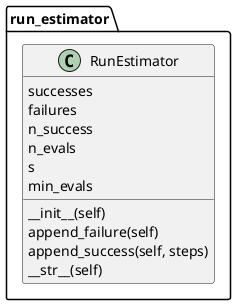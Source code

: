 @startuml

package run_estimator #FFFFFF {

class RunEstimator {
	successes
	failures
	n_success
	n_evals
	s
	min_evals

	__init__(self)
	append_failure(self)
	append_success(self, steps)
	__str__(self)
}

}

@enduml